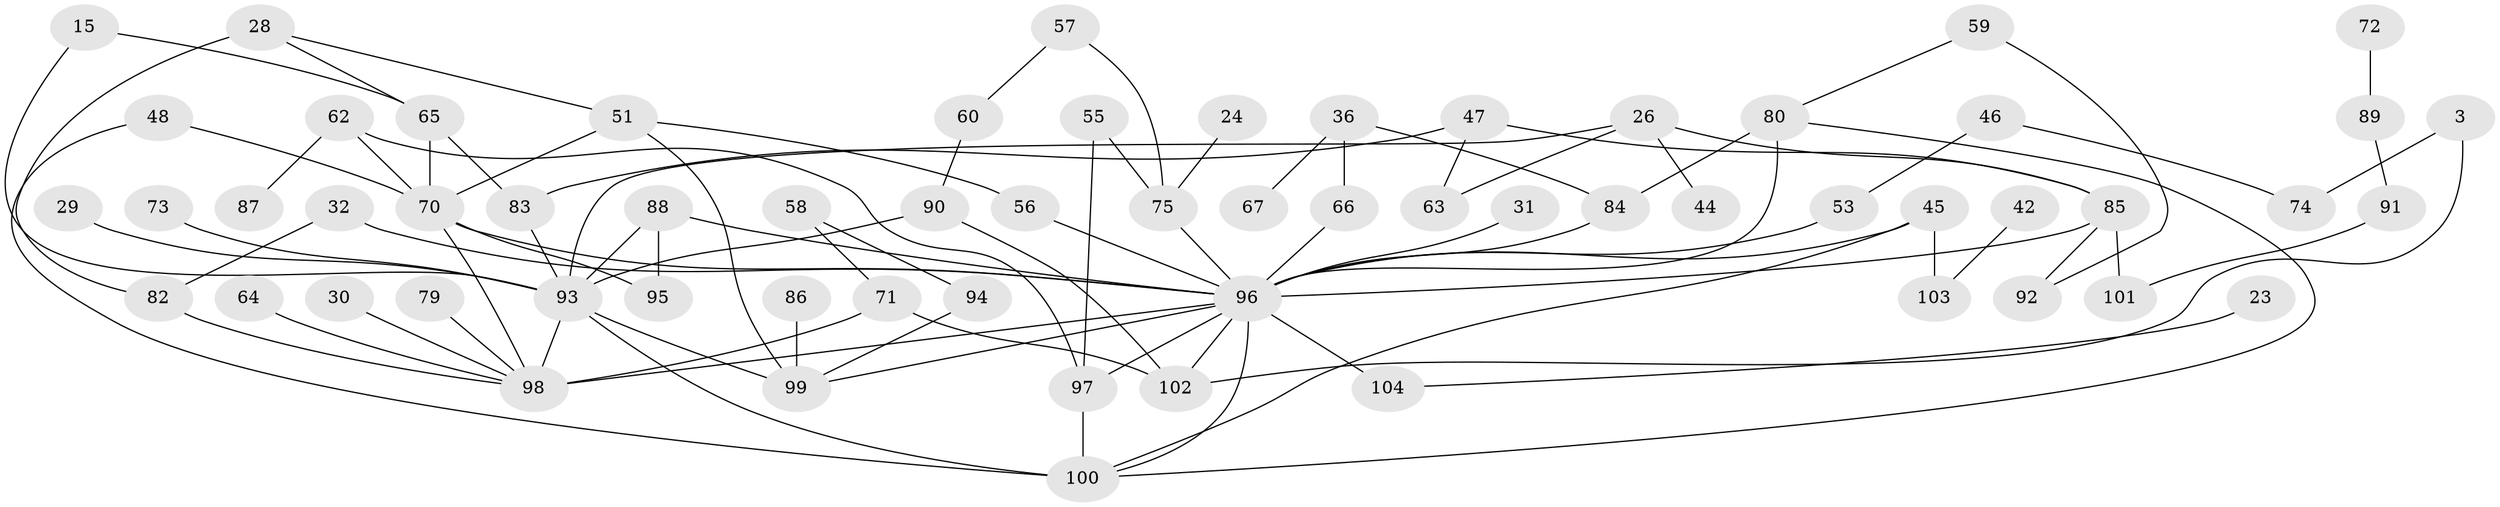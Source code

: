 // original degree distribution, {3: 0.20192307692307693, 4: 0.22115384615384615, 2: 0.27884615384615385, 1: 0.17307692307692307, 5: 0.07692307692307693, 6: 0.038461538461538464, 9: 0.009615384615384616}
// Generated by graph-tools (version 1.1) at 2025/43/03/04/25 21:43:48]
// undirected, 62 vertices, 90 edges
graph export_dot {
graph [start="1"]
  node [color=gray90,style=filled];
  3;
  15;
  23;
  24;
  26;
  28;
  29;
  30;
  31;
  32;
  36;
  42;
  44;
  45;
  46;
  47 [super="+35"];
  48;
  51;
  53;
  55;
  56;
  57;
  58;
  59;
  60 [super="+34"];
  62;
  63;
  64;
  65;
  66;
  67;
  70;
  71;
  72;
  73;
  74;
  75 [super="+54"];
  79;
  80 [super="+52"];
  82 [super="+18"];
  83 [super="+10"];
  84 [super="+7"];
  85 [super="+68+69"];
  86;
  87;
  88;
  89;
  90;
  91;
  92;
  93 [super="+27+39+76+78"];
  94 [super="+4"];
  95;
  96 [super="+77+81+41+50"];
  97;
  98 [super="+61"];
  99 [super="+25"];
  100 [super="+43"];
  101;
  102;
  103;
  104;
  3 -- 74;
  3 -- 102;
  15 -- 65;
  15 -- 93;
  23 -- 104;
  24 -- 75;
  26 -- 44;
  26 -- 63;
  26 -- 85;
  26 -- 93;
  28 -- 51;
  28 -- 65;
  28 -- 82 [weight=2];
  29 -- 93;
  30 -- 98;
  31 -- 96;
  32 -- 82;
  32 -- 96;
  36 -- 66;
  36 -- 67;
  36 -- 84;
  42 -- 103;
  45 -- 103;
  45 -- 96;
  45 -- 100;
  46 -- 53;
  46 -- 74;
  47 -- 83;
  47 -- 85 [weight=2];
  47 -- 63;
  48 -- 70;
  48 -- 100;
  51 -- 56;
  51 -- 70;
  51 -- 99;
  53 -- 96;
  55 -- 75;
  55 -- 97;
  56 -- 96;
  57 -- 60;
  57 -- 75;
  58 -- 71;
  58 -- 94;
  59 -- 92;
  59 -- 80;
  60 -- 90;
  62 -- 70;
  62 -- 87;
  62 -- 97;
  64 -- 98;
  65 -- 70;
  65 -- 83;
  66 -- 96;
  70 -- 95;
  70 -- 96 [weight=3];
  70 -- 98;
  71 -- 102;
  71 -- 98;
  72 -- 89;
  73 -- 93;
  75 -- 96 [weight=3];
  79 -- 98;
  80 -- 84 [weight=2];
  80 -- 96 [weight=2];
  80 -- 100;
  82 -- 98 [weight=2];
  83 -- 93;
  84 -- 96 [weight=2];
  85 -- 101;
  85 -- 96 [weight=5];
  85 -- 92;
  86 -- 99;
  88 -- 95;
  88 -- 96;
  88 -- 93 [weight=2];
  89 -- 91;
  90 -- 102;
  90 -- 93;
  91 -- 101;
  93 -- 98 [weight=3];
  93 -- 99;
  93 -- 100 [weight=2];
  94 -- 99;
  96 -- 104 [weight=2];
  96 -- 97;
  96 -- 100;
  96 -- 98 [weight=2];
  96 -- 102;
  96 -- 99;
  97 -- 100;
}
